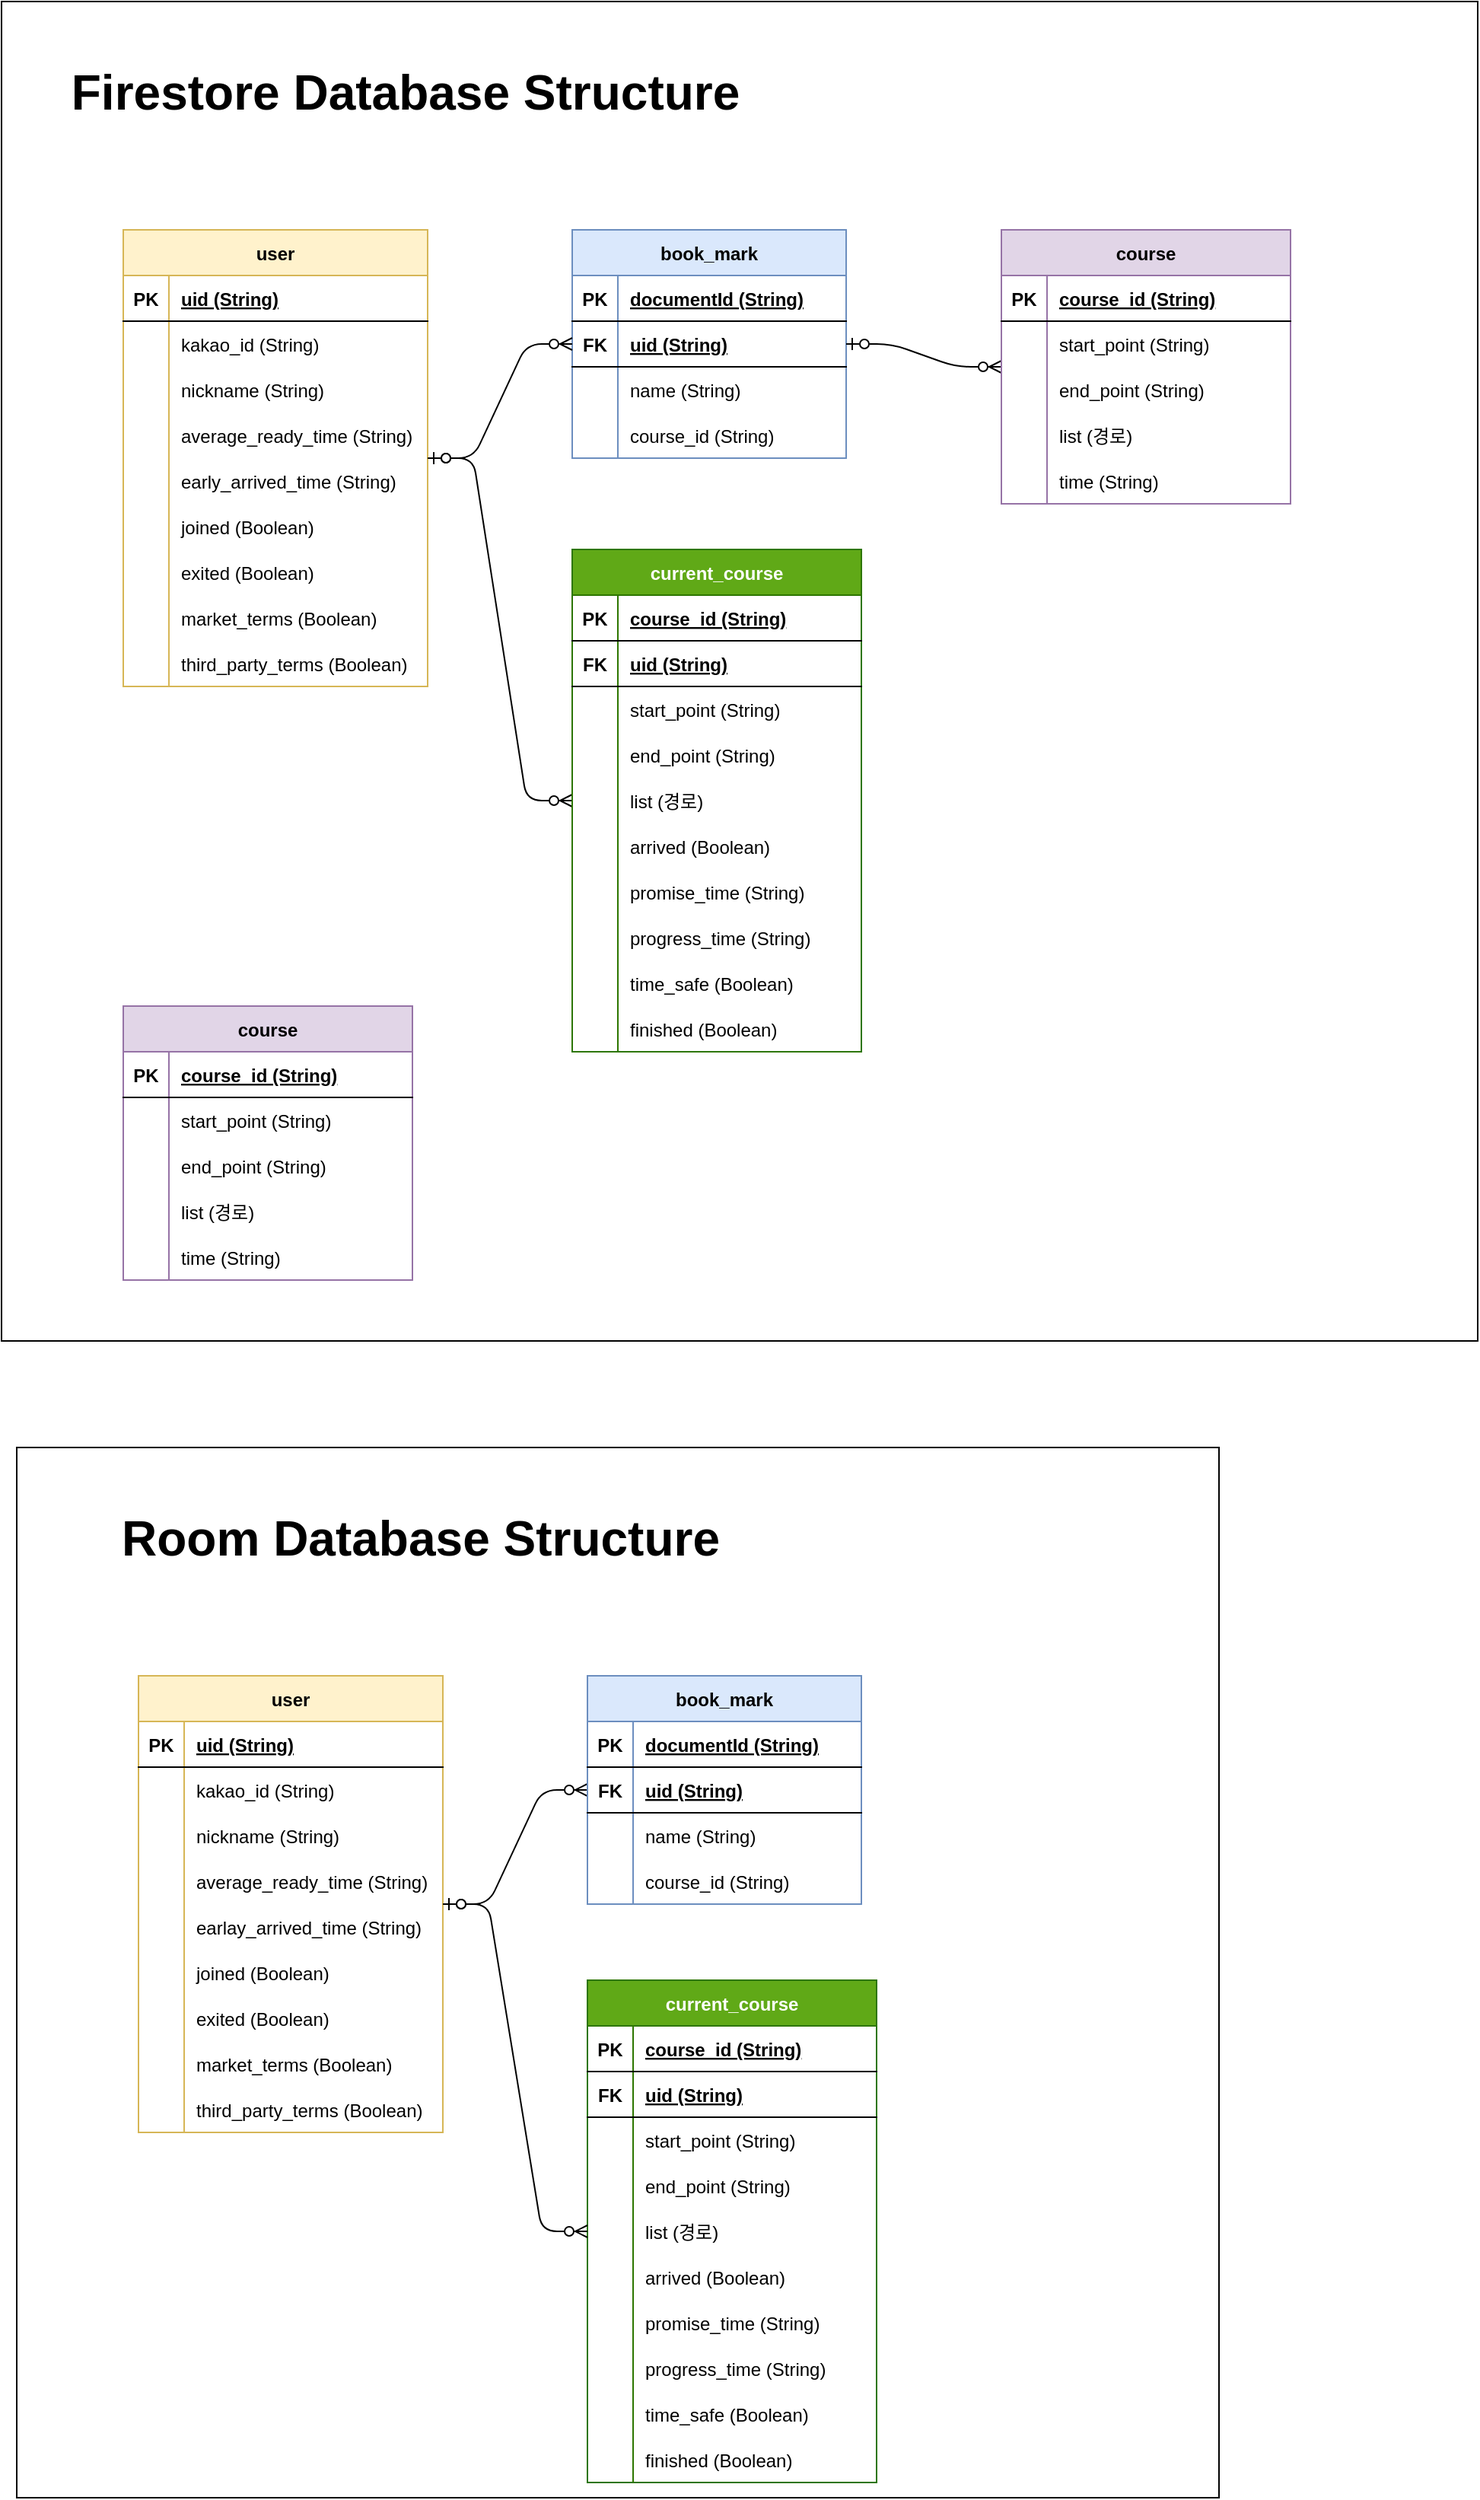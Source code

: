 <mxfile version="13.5.7" type="device"><diagram id="EhfrLI8MhptP_H80oGvg" name="version1"><mxGraphModel dx="2521" dy="1106" grid="1" gridSize="10" guides="1" tooltips="1" connect="1" arrows="1" fold="1" page="1" pageScale="1" pageWidth="827" pageHeight="1169" math="0" shadow="0"><root><mxCell id="0"/><mxCell id="1" parent="0"/><mxCell id="whVkYeaxbs41xS5vhM7T-132" value="" style="whiteSpace=wrap;html=1;fontSize=32;" parent="1" vertex="1"><mxGeometry x="-20" y="50" width="970" height="880" as="geometry"/></mxCell><mxCell id="whVkYeaxbs41xS5vhM7T-39" value="book_mark" style="shape=table;startSize=30;container=1;collapsible=1;childLayout=tableLayout;fixedRows=1;rowLines=0;fontStyle=1;align=center;resizeLast=1;fillColor=#dae8fc;strokeColor=#6c8ebf;" parent="1" vertex="1"><mxGeometry x="355" y="200" width="180" height="150" as="geometry"/></mxCell><mxCell id="whVkYeaxbs41xS5vhM7T-40" value="" style="shape=partialRectangle;collapsible=0;dropTarget=0;pointerEvents=0;fillColor=none;top=0;left=0;bottom=1;right=0;points=[[0,0.5],[1,0.5]];portConstraint=eastwest;" parent="whVkYeaxbs41xS5vhM7T-39" vertex="1"><mxGeometry y="30" width="180" height="30" as="geometry"/></mxCell><mxCell id="whVkYeaxbs41xS5vhM7T-41" value="PK" style="shape=partialRectangle;connectable=0;fillColor=none;top=0;left=0;bottom=0;right=0;fontStyle=1;overflow=hidden;" parent="whVkYeaxbs41xS5vhM7T-40" vertex="1"><mxGeometry width="30" height="30" as="geometry"/></mxCell><mxCell id="whVkYeaxbs41xS5vhM7T-42" value="documentId (String)" style="shape=partialRectangle;connectable=0;fillColor=none;top=0;left=0;bottom=0;right=0;align=left;spacingLeft=6;fontStyle=5;overflow=hidden;" parent="whVkYeaxbs41xS5vhM7T-40" vertex="1"><mxGeometry x="30" width="150" height="30" as="geometry"/></mxCell><mxCell id="whVkYeaxbs41xS5vhM7T-52" style="shape=partialRectangle;collapsible=0;dropTarget=0;pointerEvents=0;fillColor=none;top=0;left=0;bottom=1;right=0;points=[[0,0.5],[1,0.5]];portConstraint=eastwest;" parent="whVkYeaxbs41xS5vhM7T-39" vertex="1"><mxGeometry y="60" width="180" height="30" as="geometry"/></mxCell><mxCell id="whVkYeaxbs41xS5vhM7T-53" value="FK" style="shape=partialRectangle;connectable=0;fillColor=none;top=0;left=0;bottom=0;right=0;fontStyle=1;overflow=hidden;" parent="whVkYeaxbs41xS5vhM7T-52" vertex="1"><mxGeometry width="30" height="30" as="geometry"/></mxCell><mxCell id="whVkYeaxbs41xS5vhM7T-54" value="uid (String)" style="shape=partialRectangle;connectable=0;fillColor=none;top=0;left=0;bottom=0;right=0;align=left;spacingLeft=6;fontStyle=5;overflow=hidden;" parent="whVkYeaxbs41xS5vhM7T-52" vertex="1"><mxGeometry x="30" width="150" height="30" as="geometry"/></mxCell><mxCell id="whVkYeaxbs41xS5vhM7T-43" value="" style="shape=partialRectangle;collapsible=0;dropTarget=0;pointerEvents=0;fillColor=none;top=0;left=0;bottom=0;right=0;points=[[0,0.5],[1,0.5]];portConstraint=eastwest;" parent="whVkYeaxbs41xS5vhM7T-39" vertex="1"><mxGeometry y="90" width="180" height="30" as="geometry"/></mxCell><mxCell id="whVkYeaxbs41xS5vhM7T-44" value="" style="shape=partialRectangle;connectable=0;fillColor=none;top=0;left=0;bottom=0;right=0;editable=1;overflow=hidden;" parent="whVkYeaxbs41xS5vhM7T-43" vertex="1"><mxGeometry width="30" height="30" as="geometry"/></mxCell><mxCell id="whVkYeaxbs41xS5vhM7T-45" value="name (String)" style="shape=partialRectangle;connectable=0;fillColor=none;top=0;left=0;bottom=0;right=0;align=left;spacingLeft=6;overflow=hidden;" parent="whVkYeaxbs41xS5vhM7T-43" vertex="1"><mxGeometry x="30" width="150" height="30" as="geometry"/></mxCell><mxCell id="whVkYeaxbs41xS5vhM7T-46" value="" style="shape=partialRectangle;collapsible=0;dropTarget=0;pointerEvents=0;fillColor=none;top=0;left=0;bottom=0;right=0;points=[[0,0.5],[1,0.5]];portConstraint=eastwest;" parent="whVkYeaxbs41xS5vhM7T-39" vertex="1"><mxGeometry y="120" width="180" height="30" as="geometry"/></mxCell><mxCell id="whVkYeaxbs41xS5vhM7T-47" value="" style="shape=partialRectangle;connectable=0;fillColor=none;top=0;left=0;bottom=0;right=0;editable=1;overflow=hidden;" parent="whVkYeaxbs41xS5vhM7T-46" vertex="1"><mxGeometry width="30" height="30" as="geometry"/></mxCell><mxCell id="whVkYeaxbs41xS5vhM7T-48" value="course_id (String)" style="shape=partialRectangle;connectable=0;fillColor=none;top=0;left=0;bottom=0;right=0;align=left;spacingLeft=6;overflow=hidden;" parent="whVkYeaxbs41xS5vhM7T-46" vertex="1"><mxGeometry x="30" width="150" height="30" as="geometry"/></mxCell><mxCell id="whVkYeaxbs41xS5vhM7T-5" value="user" style="shape=table;startSize=30;container=1;collapsible=1;childLayout=tableLayout;fixedRows=1;rowLines=0;fontStyle=1;align=center;resizeLast=1;fillColor=#fff2cc;strokeColor=#d6b656;" parent="1" vertex="1"><mxGeometry x="60" y="200" width="200" height="300" as="geometry"/></mxCell><mxCell id="whVkYeaxbs41xS5vhM7T-6" value="" style="shape=partialRectangle;collapsible=0;dropTarget=0;pointerEvents=0;fillColor=none;top=0;left=0;bottom=1;right=0;points=[[0,0.5],[1,0.5]];portConstraint=eastwest;flipV=0;" parent="whVkYeaxbs41xS5vhM7T-5" vertex="1"><mxGeometry y="30" width="200" height="30" as="geometry"/></mxCell><mxCell id="whVkYeaxbs41xS5vhM7T-7" value="PK" style="shape=partialRectangle;connectable=0;fillColor=none;top=0;left=0;bottom=0;right=0;fontStyle=1;overflow=hidden;" parent="whVkYeaxbs41xS5vhM7T-6" vertex="1"><mxGeometry width="30" height="30" as="geometry"/></mxCell><mxCell id="whVkYeaxbs41xS5vhM7T-8" value="uid (String)" style="shape=partialRectangle;connectable=0;fillColor=none;top=0;left=0;bottom=0;right=0;align=left;spacingLeft=6;fontStyle=5;overflow=hidden;" parent="whVkYeaxbs41xS5vhM7T-6" vertex="1"><mxGeometry x="30" width="170" height="30" as="geometry"/></mxCell><mxCell id="whVkYeaxbs41xS5vhM7T-9" value="" style="shape=partialRectangle;collapsible=0;dropTarget=0;pointerEvents=0;fillColor=none;top=0;left=0;bottom=0;right=0;points=[[0,0.5],[1,0.5]];portConstraint=eastwest;" parent="whVkYeaxbs41xS5vhM7T-5" vertex="1"><mxGeometry y="60" width="200" height="30" as="geometry"/></mxCell><mxCell id="whVkYeaxbs41xS5vhM7T-10" value="" style="shape=partialRectangle;connectable=0;fillColor=none;top=0;left=0;bottom=0;right=0;editable=1;overflow=hidden;" parent="whVkYeaxbs41xS5vhM7T-9" vertex="1"><mxGeometry width="30" height="30" as="geometry"/></mxCell><mxCell id="whVkYeaxbs41xS5vhM7T-11" value="kakao_id (String)" style="shape=partialRectangle;connectable=0;fillColor=none;top=0;left=0;bottom=0;right=0;align=left;spacingLeft=6;overflow=hidden;" parent="whVkYeaxbs41xS5vhM7T-9" vertex="1"><mxGeometry x="30" width="170" height="30" as="geometry"/></mxCell><mxCell id="whVkYeaxbs41xS5vhM7T-12" value="" style="shape=partialRectangle;collapsible=0;dropTarget=0;pointerEvents=0;fillColor=none;top=0;left=0;bottom=0;right=0;points=[[0,0.5],[1,0.5]];portConstraint=eastwest;" parent="whVkYeaxbs41xS5vhM7T-5" vertex="1"><mxGeometry y="90" width="200" height="30" as="geometry"/></mxCell><mxCell id="whVkYeaxbs41xS5vhM7T-13" value="" style="shape=partialRectangle;connectable=0;fillColor=none;top=0;left=0;bottom=0;right=0;editable=1;overflow=hidden;" parent="whVkYeaxbs41xS5vhM7T-12" vertex="1"><mxGeometry width="30" height="30" as="geometry"/></mxCell><mxCell id="whVkYeaxbs41xS5vhM7T-14" value="nickname (String)" style="shape=partialRectangle;connectable=0;fillColor=none;top=0;left=0;bottom=0;right=0;align=left;spacingLeft=6;overflow=hidden;" parent="whVkYeaxbs41xS5vhM7T-12" vertex="1"><mxGeometry x="30" width="170" height="30" as="geometry"/></mxCell><mxCell id="whVkYeaxbs41xS5vhM7T-15" value="" style="shape=partialRectangle;collapsible=0;dropTarget=0;pointerEvents=0;fillColor=none;top=0;left=0;bottom=0;right=0;points=[[0,0.5],[1,0.5]];portConstraint=eastwest;" parent="whVkYeaxbs41xS5vhM7T-5" vertex="1"><mxGeometry y="120" width="200" height="30" as="geometry"/></mxCell><mxCell id="whVkYeaxbs41xS5vhM7T-16" value="" style="shape=partialRectangle;connectable=0;fillColor=none;top=0;left=0;bottom=0;right=0;editable=1;overflow=hidden;" parent="whVkYeaxbs41xS5vhM7T-15" vertex="1"><mxGeometry width="30" height="30" as="geometry"/></mxCell><mxCell id="whVkYeaxbs41xS5vhM7T-17" value="average_ready_time (String)" style="shape=partialRectangle;connectable=0;fillColor=none;top=0;left=0;bottom=0;right=0;align=left;spacingLeft=6;overflow=hidden;" parent="whVkYeaxbs41xS5vhM7T-15" vertex="1"><mxGeometry x="30" width="170" height="30" as="geometry"/></mxCell><mxCell id="whVkYeaxbs41xS5vhM7T-24" style="shape=partialRectangle;collapsible=0;dropTarget=0;pointerEvents=0;fillColor=none;top=0;left=0;bottom=0;right=0;points=[[0,0.5],[1,0.5]];portConstraint=eastwest;" parent="whVkYeaxbs41xS5vhM7T-5" vertex="1"><mxGeometry y="150" width="200" height="30" as="geometry"/></mxCell><mxCell id="whVkYeaxbs41xS5vhM7T-25" style="shape=partialRectangle;connectable=0;fillColor=none;top=0;left=0;bottom=0;right=0;editable=1;overflow=hidden;" parent="whVkYeaxbs41xS5vhM7T-24" vertex="1"><mxGeometry width="30" height="30" as="geometry"/></mxCell><mxCell id="whVkYeaxbs41xS5vhM7T-26" value="early_arrived_time (String)" style="shape=partialRectangle;connectable=0;fillColor=none;top=0;left=0;bottom=0;right=0;align=left;spacingLeft=6;overflow=hidden;" parent="whVkYeaxbs41xS5vhM7T-24" vertex="1"><mxGeometry x="30" width="170" height="30" as="geometry"/></mxCell><mxCell id="whVkYeaxbs41xS5vhM7T-36" style="shape=partialRectangle;collapsible=0;dropTarget=0;pointerEvents=0;fillColor=none;top=0;left=0;bottom=0;right=0;points=[[0,0.5],[1,0.5]];portConstraint=eastwest;" parent="whVkYeaxbs41xS5vhM7T-5" vertex="1"><mxGeometry y="180" width="200" height="30" as="geometry"/></mxCell><mxCell id="whVkYeaxbs41xS5vhM7T-37" style="shape=partialRectangle;connectable=0;fillColor=none;top=0;left=0;bottom=0;right=0;editable=1;overflow=hidden;" parent="whVkYeaxbs41xS5vhM7T-36" vertex="1"><mxGeometry width="30" height="30" as="geometry"/></mxCell><mxCell id="whVkYeaxbs41xS5vhM7T-38" value="joined (Boolean)" style="shape=partialRectangle;connectable=0;fillColor=none;top=0;left=0;bottom=0;right=0;align=left;spacingLeft=6;overflow=hidden;" parent="whVkYeaxbs41xS5vhM7T-36" vertex="1"><mxGeometry x="30" width="170" height="30" as="geometry"/></mxCell><mxCell id="whVkYeaxbs41xS5vhM7T-33" style="shape=partialRectangle;collapsible=0;dropTarget=0;pointerEvents=0;fillColor=none;top=0;left=0;bottom=0;right=0;points=[[0,0.5],[1,0.5]];portConstraint=eastwest;" parent="whVkYeaxbs41xS5vhM7T-5" vertex="1"><mxGeometry y="210" width="200" height="30" as="geometry"/></mxCell><mxCell id="whVkYeaxbs41xS5vhM7T-34" style="shape=partialRectangle;connectable=0;fillColor=none;top=0;left=0;bottom=0;right=0;editable=1;overflow=hidden;" parent="whVkYeaxbs41xS5vhM7T-33" vertex="1"><mxGeometry width="30" height="30" as="geometry"/></mxCell><mxCell id="whVkYeaxbs41xS5vhM7T-35" value="exited (Boolean)" style="shape=partialRectangle;connectable=0;fillColor=none;top=0;left=0;bottom=0;right=0;align=left;spacingLeft=6;overflow=hidden;" parent="whVkYeaxbs41xS5vhM7T-33" vertex="1"><mxGeometry x="30" width="170" height="30" as="geometry"/></mxCell><mxCell id="whVkYeaxbs41xS5vhM7T-30" style="shape=partialRectangle;collapsible=0;dropTarget=0;pointerEvents=0;fillColor=none;top=0;left=0;bottom=0;right=0;points=[[0,0.5],[1,0.5]];portConstraint=eastwest;" parent="whVkYeaxbs41xS5vhM7T-5" vertex="1"><mxGeometry y="240" width="200" height="30" as="geometry"/></mxCell><mxCell id="whVkYeaxbs41xS5vhM7T-31" style="shape=partialRectangle;connectable=0;fillColor=none;top=0;left=0;bottom=0;right=0;editable=1;overflow=hidden;" parent="whVkYeaxbs41xS5vhM7T-30" vertex="1"><mxGeometry width="30" height="30" as="geometry"/></mxCell><mxCell id="whVkYeaxbs41xS5vhM7T-32" value="market_terms (Boolean)" style="shape=partialRectangle;connectable=0;fillColor=none;top=0;left=0;bottom=0;right=0;align=left;spacingLeft=6;overflow=hidden;" parent="whVkYeaxbs41xS5vhM7T-30" vertex="1"><mxGeometry x="30" width="170" height="30" as="geometry"/></mxCell><mxCell id="whVkYeaxbs41xS5vhM7T-27" style="shape=partialRectangle;collapsible=0;dropTarget=0;pointerEvents=0;fillColor=none;top=0;left=0;bottom=0;right=0;points=[[0,0.5],[1,0.5]];portConstraint=eastwest;" parent="whVkYeaxbs41xS5vhM7T-5" vertex="1"><mxGeometry y="270" width="200" height="30" as="geometry"/></mxCell><mxCell id="whVkYeaxbs41xS5vhM7T-28" style="shape=partialRectangle;connectable=0;fillColor=none;top=0;left=0;bottom=0;right=0;editable=1;overflow=hidden;" parent="whVkYeaxbs41xS5vhM7T-27" vertex="1"><mxGeometry width="30" height="30" as="geometry"/></mxCell><mxCell id="whVkYeaxbs41xS5vhM7T-29" value="third_party_terms (Boolean)" style="shape=partialRectangle;connectable=0;fillColor=none;top=0;left=0;bottom=0;right=0;align=left;spacingLeft=6;overflow=hidden;" parent="whVkYeaxbs41xS5vhM7T-27" vertex="1"><mxGeometry x="30" width="170" height="30" as="geometry"/></mxCell><mxCell id="whVkYeaxbs41xS5vhM7T-112" value="" style="edgeStyle=entityRelationEdgeStyle;fontSize=12;html=1;endArrow=ERzeroToMany;startArrow=ERzeroToOne;" parent="1" source="whVkYeaxbs41xS5vhM7T-5" target="whVkYeaxbs41xS5vhM7T-39" edge="1"><mxGeometry width="100" height="100" relative="1" as="geometry"><mxPoint x="290" y="400" as="sourcePoint"/><mxPoint x="300" y="330" as="targetPoint"/></mxGeometry></mxCell><mxCell id="whVkYeaxbs41xS5vhM7T-113" value="" style="edgeStyle=entityRelationEdgeStyle;fontSize=12;html=1;endArrow=ERzeroToMany;startArrow=ERzeroToOne;" parent="1" source="whVkYeaxbs41xS5vhM7T-5" target="whVkYeaxbs41xS5vhM7T-74" edge="1"><mxGeometry width="100" height="100" relative="1" as="geometry"><mxPoint x="270" y="360" as="sourcePoint"/><mxPoint x="365" y="285" as="targetPoint"/></mxGeometry></mxCell><mxCell id="whVkYeaxbs41xS5vhM7T-114" value="" style="edgeStyle=entityRelationEdgeStyle;fontSize=12;html=1;endArrow=ERzeroToMany;startArrow=ERzeroToOne;" parent="1" source="whVkYeaxbs41xS5vhM7T-39" target="whVkYeaxbs41xS5vhM7T-115" edge="1"><mxGeometry width="100" height="100" relative="1" as="geometry"><mxPoint x="590" y="525" as="sourcePoint"/><mxPoint x="620" y="260" as="targetPoint"/></mxGeometry></mxCell><mxCell id="whVkYeaxbs41xS5vhM7T-74" value="current_course" style="shape=table;startSize=30;container=1;collapsible=1;childLayout=tableLayout;fixedRows=1;rowLines=0;fontStyle=1;align=center;resizeLast=1;fillColor=#60a917;strokeColor=#2D7600;fontColor=#ffffff;" parent="1" vertex="1"><mxGeometry x="355" y="410" width="190" height="330" as="geometry"/></mxCell><mxCell id="whVkYeaxbs41xS5vhM7T-75" value="" style="shape=partialRectangle;collapsible=0;dropTarget=0;pointerEvents=0;fillColor=none;top=0;left=0;bottom=1;right=0;points=[[0,0.5],[1,0.5]];portConstraint=eastwest;" parent="whVkYeaxbs41xS5vhM7T-74" vertex="1"><mxGeometry y="30" width="190" height="30" as="geometry"/></mxCell><mxCell id="whVkYeaxbs41xS5vhM7T-76" value="PK" style="shape=partialRectangle;connectable=0;fillColor=none;top=0;left=0;bottom=0;right=0;fontStyle=1;overflow=hidden;" parent="whVkYeaxbs41xS5vhM7T-75" vertex="1"><mxGeometry width="30" height="30" as="geometry"/></mxCell><mxCell id="whVkYeaxbs41xS5vhM7T-77" value="course_id (String)" style="shape=partialRectangle;connectable=0;fillColor=none;top=0;left=0;bottom=0;right=0;align=left;spacingLeft=6;fontStyle=5;overflow=hidden;" parent="whVkYeaxbs41xS5vhM7T-75" vertex="1"><mxGeometry x="30" width="160" height="30" as="geometry"/></mxCell><mxCell id="whVkYeaxbs41xS5vhM7T-90" style="shape=partialRectangle;collapsible=0;dropTarget=0;pointerEvents=0;fillColor=none;top=0;left=0;bottom=1;right=0;points=[[0,0.5],[1,0.5]];portConstraint=eastwest;" parent="whVkYeaxbs41xS5vhM7T-74" vertex="1"><mxGeometry y="60" width="190" height="30" as="geometry"/></mxCell><mxCell id="whVkYeaxbs41xS5vhM7T-91" value="FK" style="shape=partialRectangle;connectable=0;fillColor=none;top=0;left=0;bottom=0;right=0;fontStyle=1;overflow=hidden;" parent="whVkYeaxbs41xS5vhM7T-90" vertex="1"><mxGeometry width="30" height="30" as="geometry"/></mxCell><mxCell id="whVkYeaxbs41xS5vhM7T-92" value="uid (String)" style="shape=partialRectangle;connectable=0;fillColor=none;top=0;left=0;bottom=0;right=0;align=left;spacingLeft=6;fontStyle=5;overflow=hidden;" parent="whVkYeaxbs41xS5vhM7T-90" vertex="1"><mxGeometry x="30" width="160" height="30" as="geometry"/></mxCell><mxCell id="whVkYeaxbs41xS5vhM7T-78" value="" style="shape=partialRectangle;collapsible=0;dropTarget=0;pointerEvents=0;fillColor=none;top=0;left=0;bottom=0;right=0;points=[[0,0.5],[1,0.5]];portConstraint=eastwest;" parent="whVkYeaxbs41xS5vhM7T-74" vertex="1"><mxGeometry y="90" width="190" height="30" as="geometry"/></mxCell><mxCell id="whVkYeaxbs41xS5vhM7T-79" value="" style="shape=partialRectangle;connectable=0;fillColor=none;top=0;left=0;bottom=0;right=0;editable=1;overflow=hidden;" parent="whVkYeaxbs41xS5vhM7T-78" vertex="1"><mxGeometry width="30" height="30" as="geometry"/></mxCell><mxCell id="whVkYeaxbs41xS5vhM7T-80" value="start_point (String)" style="shape=partialRectangle;connectable=0;fillColor=none;top=0;left=0;bottom=0;right=0;align=left;spacingLeft=6;overflow=hidden;" parent="whVkYeaxbs41xS5vhM7T-78" vertex="1"><mxGeometry x="30" width="160" height="30" as="geometry"/></mxCell><mxCell id="whVkYeaxbs41xS5vhM7T-81" value="" style="shape=partialRectangle;collapsible=0;dropTarget=0;pointerEvents=0;fillColor=none;top=0;left=0;bottom=0;right=0;points=[[0,0.5],[1,0.5]];portConstraint=eastwest;" parent="whVkYeaxbs41xS5vhM7T-74" vertex="1"><mxGeometry y="120" width="190" height="30" as="geometry"/></mxCell><mxCell id="whVkYeaxbs41xS5vhM7T-82" value="" style="shape=partialRectangle;connectable=0;fillColor=none;top=0;left=0;bottom=0;right=0;editable=1;overflow=hidden;" parent="whVkYeaxbs41xS5vhM7T-81" vertex="1"><mxGeometry width="30" height="30" as="geometry"/></mxCell><mxCell id="whVkYeaxbs41xS5vhM7T-83" value="end_point (String)" style="shape=partialRectangle;connectable=0;fillColor=none;top=0;left=0;bottom=0;right=0;align=left;spacingLeft=6;overflow=hidden;" parent="whVkYeaxbs41xS5vhM7T-81" vertex="1"><mxGeometry x="30" width="160" height="30" as="geometry"/></mxCell><mxCell id="whVkYeaxbs41xS5vhM7T-84" value="" style="shape=partialRectangle;collapsible=0;dropTarget=0;pointerEvents=0;fillColor=none;top=0;left=0;bottom=0;right=0;points=[[0,0.5],[1,0.5]];portConstraint=eastwest;" parent="whVkYeaxbs41xS5vhM7T-74" vertex="1"><mxGeometry y="150" width="190" height="30" as="geometry"/></mxCell><mxCell id="whVkYeaxbs41xS5vhM7T-85" value="" style="shape=partialRectangle;connectable=0;fillColor=none;top=0;left=0;bottom=0;right=0;editable=1;overflow=hidden;" parent="whVkYeaxbs41xS5vhM7T-84" vertex="1"><mxGeometry width="30" height="30" as="geometry"/></mxCell><mxCell id="whVkYeaxbs41xS5vhM7T-86" value="list (경로)" style="shape=partialRectangle;connectable=0;fillColor=none;top=0;left=0;bottom=0;right=0;align=left;spacingLeft=6;overflow=hidden;" parent="whVkYeaxbs41xS5vhM7T-84" vertex="1"><mxGeometry x="30" width="160" height="30" as="geometry"/></mxCell><mxCell id="whVkYeaxbs41xS5vhM7T-93" style="shape=partialRectangle;collapsible=0;dropTarget=0;pointerEvents=0;fillColor=none;top=0;left=0;bottom=0;right=0;points=[[0,0.5],[1,0.5]];portConstraint=eastwest;" parent="whVkYeaxbs41xS5vhM7T-74" vertex="1"><mxGeometry y="180" width="190" height="30" as="geometry"/></mxCell><mxCell id="whVkYeaxbs41xS5vhM7T-94" style="shape=partialRectangle;connectable=0;fillColor=none;top=0;left=0;bottom=0;right=0;editable=1;overflow=hidden;" parent="whVkYeaxbs41xS5vhM7T-93" vertex="1"><mxGeometry width="30" height="30" as="geometry"/></mxCell><mxCell id="whVkYeaxbs41xS5vhM7T-95" value="arrived (Boolean)" style="shape=partialRectangle;connectable=0;fillColor=none;top=0;left=0;bottom=0;right=0;align=left;spacingLeft=6;overflow=hidden;" parent="whVkYeaxbs41xS5vhM7T-93" vertex="1"><mxGeometry x="30" width="160" height="30" as="geometry"/></mxCell><mxCell id="jSo_Ix_Olh4ATx3YcWg0-1" style="shape=partialRectangle;collapsible=0;dropTarget=0;pointerEvents=0;fillColor=none;top=0;left=0;bottom=0;right=0;points=[[0,0.5],[1,0.5]];portConstraint=eastwest;" vertex="1" parent="whVkYeaxbs41xS5vhM7T-74"><mxGeometry y="210" width="190" height="30" as="geometry"/></mxCell><mxCell id="jSo_Ix_Olh4ATx3YcWg0-2" style="shape=partialRectangle;connectable=0;fillColor=none;top=0;left=0;bottom=0;right=0;editable=1;overflow=hidden;" vertex="1" parent="jSo_Ix_Olh4ATx3YcWg0-1"><mxGeometry width="30" height="30" as="geometry"/></mxCell><mxCell id="jSo_Ix_Olh4ATx3YcWg0-3" value="promise_time (String)" style="shape=partialRectangle;connectable=0;fillColor=none;top=0;left=0;bottom=0;right=0;align=left;spacingLeft=6;overflow=hidden;" vertex="1" parent="jSo_Ix_Olh4ATx3YcWg0-1"><mxGeometry x="30" width="160" height="30" as="geometry"/></mxCell><mxCell id="jSo_Ix_Olh4ATx3YcWg0-4" style="shape=partialRectangle;collapsible=0;dropTarget=0;pointerEvents=0;fillColor=none;top=0;left=0;bottom=0;right=0;points=[[0,0.5],[1,0.5]];portConstraint=eastwest;" vertex="1" parent="whVkYeaxbs41xS5vhM7T-74"><mxGeometry y="240" width="190" height="30" as="geometry"/></mxCell><mxCell id="jSo_Ix_Olh4ATx3YcWg0-5" style="shape=partialRectangle;connectable=0;fillColor=none;top=0;left=0;bottom=0;right=0;editable=1;overflow=hidden;" vertex="1" parent="jSo_Ix_Olh4ATx3YcWg0-4"><mxGeometry width="30" height="30" as="geometry"/></mxCell><mxCell id="jSo_Ix_Olh4ATx3YcWg0-6" value="progress_time (String)" style="shape=partialRectangle;connectable=0;fillColor=none;top=0;left=0;bottom=0;right=0;align=left;spacingLeft=6;overflow=hidden;" vertex="1" parent="jSo_Ix_Olh4ATx3YcWg0-4"><mxGeometry x="30" width="160" height="30" as="geometry"/></mxCell><mxCell id="jSo_Ix_Olh4ATx3YcWg0-7" style="shape=partialRectangle;collapsible=0;dropTarget=0;pointerEvents=0;fillColor=none;top=0;left=0;bottom=0;right=0;points=[[0,0.5],[1,0.5]];portConstraint=eastwest;" vertex="1" parent="whVkYeaxbs41xS5vhM7T-74"><mxGeometry y="270" width="190" height="30" as="geometry"/></mxCell><mxCell id="jSo_Ix_Olh4ATx3YcWg0-8" style="shape=partialRectangle;connectable=0;fillColor=none;top=0;left=0;bottom=0;right=0;editable=1;overflow=hidden;" vertex="1" parent="jSo_Ix_Olh4ATx3YcWg0-7"><mxGeometry width="30" height="30" as="geometry"/></mxCell><mxCell id="jSo_Ix_Olh4ATx3YcWg0-9" value="time_safe (Boolean)" style="shape=partialRectangle;connectable=0;fillColor=none;top=0;left=0;bottom=0;right=0;align=left;spacingLeft=6;overflow=hidden;" vertex="1" parent="jSo_Ix_Olh4ATx3YcWg0-7"><mxGeometry x="30" width="160" height="30" as="geometry"/></mxCell><mxCell id="jSo_Ix_Olh4ATx3YcWg0-10" style="shape=partialRectangle;collapsible=0;dropTarget=0;pointerEvents=0;fillColor=none;top=0;left=0;bottom=0;right=0;points=[[0,0.5],[1,0.5]];portConstraint=eastwest;" vertex="1" parent="whVkYeaxbs41xS5vhM7T-74"><mxGeometry y="300" width="190" height="30" as="geometry"/></mxCell><mxCell id="jSo_Ix_Olh4ATx3YcWg0-11" style="shape=partialRectangle;connectable=0;fillColor=none;top=0;left=0;bottom=0;right=0;editable=1;overflow=hidden;" vertex="1" parent="jSo_Ix_Olh4ATx3YcWg0-10"><mxGeometry width="30" height="30" as="geometry"/></mxCell><mxCell id="jSo_Ix_Olh4ATx3YcWg0-12" value="finished (Boolean)" style="shape=partialRectangle;connectable=0;fillColor=none;top=0;left=0;bottom=0;right=0;align=left;spacingLeft=6;overflow=hidden;" vertex="1" parent="jSo_Ix_Olh4ATx3YcWg0-10"><mxGeometry x="30" width="160" height="30" as="geometry"/></mxCell><mxCell id="whVkYeaxbs41xS5vhM7T-58" value="course" style="shape=table;startSize=30;container=1;collapsible=1;childLayout=tableLayout;fixedRows=1;rowLines=0;fontStyle=1;align=center;resizeLast=1;fillColor=#e1d5e7;strokeColor=#9673a6;" parent="1" vertex="1"><mxGeometry x="60" y="710" width="190" height="180" as="geometry"/></mxCell><mxCell id="whVkYeaxbs41xS5vhM7T-59" value="" style="shape=partialRectangle;collapsible=0;dropTarget=0;pointerEvents=0;fillColor=none;top=0;left=0;bottom=1;right=0;points=[[0,0.5],[1,0.5]];portConstraint=eastwest;" parent="whVkYeaxbs41xS5vhM7T-58" vertex="1"><mxGeometry y="30" width="190" height="30" as="geometry"/></mxCell><mxCell id="whVkYeaxbs41xS5vhM7T-60" value="PK" style="shape=partialRectangle;connectable=0;fillColor=none;top=0;left=0;bottom=0;right=0;fontStyle=1;overflow=hidden;" parent="whVkYeaxbs41xS5vhM7T-59" vertex="1"><mxGeometry width="30" height="30" as="geometry"/></mxCell><mxCell id="whVkYeaxbs41xS5vhM7T-61" value="course_id (String)" style="shape=partialRectangle;connectable=0;fillColor=none;top=0;left=0;bottom=0;right=0;align=left;spacingLeft=6;fontStyle=5;overflow=hidden;" parent="whVkYeaxbs41xS5vhM7T-59" vertex="1"><mxGeometry x="30" width="160" height="30" as="geometry"/></mxCell><mxCell id="whVkYeaxbs41xS5vhM7T-62" value="" style="shape=partialRectangle;collapsible=0;dropTarget=0;pointerEvents=0;fillColor=none;top=0;left=0;bottom=0;right=0;points=[[0,0.5],[1,0.5]];portConstraint=eastwest;" parent="whVkYeaxbs41xS5vhM7T-58" vertex="1"><mxGeometry y="60" width="190" height="30" as="geometry"/></mxCell><mxCell id="whVkYeaxbs41xS5vhM7T-63" value="" style="shape=partialRectangle;connectable=0;fillColor=none;top=0;left=0;bottom=0;right=0;editable=1;overflow=hidden;" parent="whVkYeaxbs41xS5vhM7T-62" vertex="1"><mxGeometry width="30" height="30" as="geometry"/></mxCell><mxCell id="whVkYeaxbs41xS5vhM7T-64" value="start_point (String)" style="shape=partialRectangle;connectable=0;fillColor=none;top=0;left=0;bottom=0;right=0;align=left;spacingLeft=6;overflow=hidden;" parent="whVkYeaxbs41xS5vhM7T-62" vertex="1"><mxGeometry x="30" width="160" height="30" as="geometry"/></mxCell><mxCell id="whVkYeaxbs41xS5vhM7T-65" value="" style="shape=partialRectangle;collapsible=0;dropTarget=0;pointerEvents=0;fillColor=none;top=0;left=0;bottom=0;right=0;points=[[0,0.5],[1,0.5]];portConstraint=eastwest;" parent="whVkYeaxbs41xS5vhM7T-58" vertex="1"><mxGeometry y="90" width="190" height="30" as="geometry"/></mxCell><mxCell id="whVkYeaxbs41xS5vhM7T-66" value="" style="shape=partialRectangle;connectable=0;fillColor=none;top=0;left=0;bottom=0;right=0;editable=1;overflow=hidden;" parent="whVkYeaxbs41xS5vhM7T-65" vertex="1"><mxGeometry width="30" height="30" as="geometry"/></mxCell><mxCell id="whVkYeaxbs41xS5vhM7T-67" value="end_point (String)" style="shape=partialRectangle;connectable=0;fillColor=none;top=0;left=0;bottom=0;right=0;align=left;spacingLeft=6;overflow=hidden;" parent="whVkYeaxbs41xS5vhM7T-65" vertex="1"><mxGeometry x="30" width="160" height="30" as="geometry"/></mxCell><mxCell id="whVkYeaxbs41xS5vhM7T-68" value="" style="shape=partialRectangle;collapsible=0;dropTarget=0;pointerEvents=0;fillColor=none;top=0;left=0;bottom=0;right=0;points=[[0,0.5],[1,0.5]];portConstraint=eastwest;" parent="whVkYeaxbs41xS5vhM7T-58" vertex="1"><mxGeometry y="120" width="190" height="30" as="geometry"/></mxCell><mxCell id="whVkYeaxbs41xS5vhM7T-69" value="" style="shape=partialRectangle;connectable=0;fillColor=none;top=0;left=0;bottom=0;right=0;editable=1;overflow=hidden;" parent="whVkYeaxbs41xS5vhM7T-68" vertex="1"><mxGeometry width="30" height="30" as="geometry"/></mxCell><mxCell id="whVkYeaxbs41xS5vhM7T-70" value="list (경로)" style="shape=partialRectangle;connectable=0;fillColor=none;top=0;left=0;bottom=0;right=0;align=left;spacingLeft=6;overflow=hidden;" parent="whVkYeaxbs41xS5vhM7T-68" vertex="1"><mxGeometry x="30" width="160" height="30" as="geometry"/></mxCell><mxCell id="whVkYeaxbs41xS5vhM7T-71" style="shape=partialRectangle;collapsible=0;dropTarget=0;pointerEvents=0;fillColor=none;top=0;left=0;bottom=0;right=0;points=[[0,0.5],[1,0.5]];portConstraint=eastwest;" parent="whVkYeaxbs41xS5vhM7T-58" vertex="1"><mxGeometry y="150" width="190" height="30" as="geometry"/></mxCell><mxCell id="whVkYeaxbs41xS5vhM7T-72" style="shape=partialRectangle;connectable=0;fillColor=none;top=0;left=0;bottom=0;right=0;editable=1;overflow=hidden;" parent="whVkYeaxbs41xS5vhM7T-71" vertex="1"><mxGeometry width="30" height="30" as="geometry"/></mxCell><mxCell id="whVkYeaxbs41xS5vhM7T-73" value="time (String)" style="shape=partialRectangle;connectable=0;fillColor=none;top=0;left=0;bottom=0;right=0;align=left;spacingLeft=6;overflow=hidden;" parent="whVkYeaxbs41xS5vhM7T-71" vertex="1"><mxGeometry x="30" width="160" height="30" as="geometry"/></mxCell><mxCell id="whVkYeaxbs41xS5vhM7T-115" value="course" style="shape=table;startSize=30;container=1;collapsible=1;childLayout=tableLayout;fixedRows=1;rowLines=0;fontStyle=1;align=center;resizeLast=1;fillColor=#e1d5e7;strokeColor=#9673a6;" parent="1" vertex="1"><mxGeometry x="637" y="200" width="190" height="180" as="geometry"/></mxCell><mxCell id="whVkYeaxbs41xS5vhM7T-116" value="" style="shape=partialRectangle;collapsible=0;dropTarget=0;pointerEvents=0;fillColor=none;top=0;left=0;bottom=1;right=0;points=[[0,0.5],[1,0.5]];portConstraint=eastwest;" parent="whVkYeaxbs41xS5vhM7T-115" vertex="1"><mxGeometry y="30" width="190" height="30" as="geometry"/></mxCell><mxCell id="whVkYeaxbs41xS5vhM7T-117" value="PK" style="shape=partialRectangle;connectable=0;fillColor=none;top=0;left=0;bottom=0;right=0;fontStyle=1;overflow=hidden;" parent="whVkYeaxbs41xS5vhM7T-116" vertex="1"><mxGeometry width="30" height="30" as="geometry"/></mxCell><mxCell id="whVkYeaxbs41xS5vhM7T-118" value="course_id (String)" style="shape=partialRectangle;connectable=0;fillColor=none;top=0;left=0;bottom=0;right=0;align=left;spacingLeft=6;fontStyle=5;overflow=hidden;" parent="whVkYeaxbs41xS5vhM7T-116" vertex="1"><mxGeometry x="30" width="160" height="30" as="geometry"/></mxCell><mxCell id="whVkYeaxbs41xS5vhM7T-119" value="" style="shape=partialRectangle;collapsible=0;dropTarget=0;pointerEvents=0;fillColor=none;top=0;left=0;bottom=0;right=0;points=[[0,0.5],[1,0.5]];portConstraint=eastwest;" parent="whVkYeaxbs41xS5vhM7T-115" vertex="1"><mxGeometry y="60" width="190" height="30" as="geometry"/></mxCell><mxCell id="whVkYeaxbs41xS5vhM7T-120" value="" style="shape=partialRectangle;connectable=0;fillColor=none;top=0;left=0;bottom=0;right=0;editable=1;overflow=hidden;" parent="whVkYeaxbs41xS5vhM7T-119" vertex="1"><mxGeometry width="30" height="30" as="geometry"/></mxCell><mxCell id="whVkYeaxbs41xS5vhM7T-121" value="start_point (String)" style="shape=partialRectangle;connectable=0;fillColor=none;top=0;left=0;bottom=0;right=0;align=left;spacingLeft=6;overflow=hidden;" parent="whVkYeaxbs41xS5vhM7T-119" vertex="1"><mxGeometry x="30" width="160" height="30" as="geometry"/></mxCell><mxCell id="whVkYeaxbs41xS5vhM7T-122" value="" style="shape=partialRectangle;collapsible=0;dropTarget=0;pointerEvents=0;fillColor=none;top=0;left=0;bottom=0;right=0;points=[[0,0.5],[1,0.5]];portConstraint=eastwest;" parent="whVkYeaxbs41xS5vhM7T-115" vertex="1"><mxGeometry y="90" width="190" height="30" as="geometry"/></mxCell><mxCell id="whVkYeaxbs41xS5vhM7T-123" value="" style="shape=partialRectangle;connectable=0;fillColor=none;top=0;left=0;bottom=0;right=0;editable=1;overflow=hidden;" parent="whVkYeaxbs41xS5vhM7T-122" vertex="1"><mxGeometry width="30" height="30" as="geometry"/></mxCell><mxCell id="whVkYeaxbs41xS5vhM7T-124" value="end_point (String)" style="shape=partialRectangle;connectable=0;fillColor=none;top=0;left=0;bottom=0;right=0;align=left;spacingLeft=6;overflow=hidden;" parent="whVkYeaxbs41xS5vhM7T-122" vertex="1"><mxGeometry x="30" width="160" height="30" as="geometry"/></mxCell><mxCell id="whVkYeaxbs41xS5vhM7T-125" value="" style="shape=partialRectangle;collapsible=0;dropTarget=0;pointerEvents=0;fillColor=none;top=0;left=0;bottom=0;right=0;points=[[0,0.5],[1,0.5]];portConstraint=eastwest;" parent="whVkYeaxbs41xS5vhM7T-115" vertex="1"><mxGeometry y="120" width="190" height="30" as="geometry"/></mxCell><mxCell id="whVkYeaxbs41xS5vhM7T-126" value="" style="shape=partialRectangle;connectable=0;fillColor=none;top=0;left=0;bottom=0;right=0;editable=1;overflow=hidden;" parent="whVkYeaxbs41xS5vhM7T-125" vertex="1"><mxGeometry width="30" height="30" as="geometry"/></mxCell><mxCell id="whVkYeaxbs41xS5vhM7T-127" value="list (경로)" style="shape=partialRectangle;connectable=0;fillColor=none;top=0;left=0;bottom=0;right=0;align=left;spacingLeft=6;overflow=hidden;" parent="whVkYeaxbs41xS5vhM7T-125" vertex="1"><mxGeometry x="30" width="160" height="30" as="geometry"/></mxCell><mxCell id="whVkYeaxbs41xS5vhM7T-128" style="shape=partialRectangle;collapsible=0;dropTarget=0;pointerEvents=0;fillColor=none;top=0;left=0;bottom=0;right=0;points=[[0,0.5],[1,0.5]];portConstraint=eastwest;" parent="whVkYeaxbs41xS5vhM7T-115" vertex="1"><mxGeometry y="150" width="190" height="30" as="geometry"/></mxCell><mxCell id="whVkYeaxbs41xS5vhM7T-129" style="shape=partialRectangle;connectable=0;fillColor=none;top=0;left=0;bottom=0;right=0;editable=1;overflow=hidden;" parent="whVkYeaxbs41xS5vhM7T-128" vertex="1"><mxGeometry width="30" height="30" as="geometry"/></mxCell><mxCell id="whVkYeaxbs41xS5vhM7T-130" value="time (String)" style="shape=partialRectangle;connectable=0;fillColor=none;top=0;left=0;bottom=0;right=0;align=left;spacingLeft=6;overflow=hidden;" parent="whVkYeaxbs41xS5vhM7T-128" vertex="1"><mxGeometry x="30" width="160" height="30" as="geometry"/></mxCell><mxCell id="whVkYeaxbs41xS5vhM7T-131" value="Firestore Database Structure" style="text;html=1;align=center;verticalAlign=middle;resizable=0;points=[];autosize=1;fontStyle=1;fontSize=32;" parent="1" vertex="1"><mxGeometry x="20" y="90" width="450" height="40" as="geometry"/></mxCell><mxCell id="whVkYeaxbs41xS5vhM7T-133" value="" style="whiteSpace=wrap;html=1;fontSize=32;" parent="1" vertex="1"><mxGeometry x="-10" y="1000" width="790" height="690" as="geometry"/></mxCell><mxCell id="whVkYeaxbs41xS5vhM7T-175" value="" style="edgeStyle=entityRelationEdgeStyle;fontSize=12;html=1;endArrow=ERzeroToMany;startArrow=ERzeroToOne;" parent="1" source="whVkYeaxbs41xS5vhM7T-147" target="whVkYeaxbs41xS5vhM7T-134" edge="1"><mxGeometry width="100" height="100" relative="1" as="geometry"><mxPoint x="300" y="1350" as="sourcePoint"/><mxPoint x="310" y="1280" as="targetPoint"/></mxGeometry></mxCell><mxCell id="whVkYeaxbs41xS5vhM7T-232" value="Room Database Structure" style="text;html=1;align=center;verticalAlign=middle;resizable=0;points=[];autosize=1;fontStyle=1;fontSize=32;" parent="1" vertex="1"><mxGeometry x="50" y="1040" width="410" height="40" as="geometry"/></mxCell><mxCell id="whVkYeaxbs41xS5vhM7T-134" value="book_mark" style="shape=table;startSize=30;container=1;collapsible=1;childLayout=tableLayout;fixedRows=1;rowLines=0;fontStyle=1;align=center;resizeLast=1;fillColor=#dae8fc;strokeColor=#6c8ebf;" parent="1" vertex="1"><mxGeometry x="365" y="1150" width="180" height="150" as="geometry"/></mxCell><mxCell id="whVkYeaxbs41xS5vhM7T-135" value="" style="shape=partialRectangle;collapsible=0;dropTarget=0;pointerEvents=0;fillColor=none;top=0;left=0;bottom=1;right=0;points=[[0,0.5],[1,0.5]];portConstraint=eastwest;" parent="whVkYeaxbs41xS5vhM7T-134" vertex="1"><mxGeometry y="30" width="180" height="30" as="geometry"/></mxCell><mxCell id="whVkYeaxbs41xS5vhM7T-136" value="PK" style="shape=partialRectangle;connectable=0;fillColor=none;top=0;left=0;bottom=0;right=0;fontStyle=1;overflow=hidden;" parent="whVkYeaxbs41xS5vhM7T-135" vertex="1"><mxGeometry width="30" height="30" as="geometry"/></mxCell><mxCell id="whVkYeaxbs41xS5vhM7T-137" value="documentId (String)" style="shape=partialRectangle;connectable=0;fillColor=none;top=0;left=0;bottom=0;right=0;align=left;spacingLeft=6;fontStyle=5;overflow=hidden;" parent="whVkYeaxbs41xS5vhM7T-135" vertex="1"><mxGeometry x="30" width="150" height="30" as="geometry"/></mxCell><mxCell id="whVkYeaxbs41xS5vhM7T-138" style="shape=partialRectangle;collapsible=0;dropTarget=0;pointerEvents=0;fillColor=none;top=0;left=0;bottom=1;right=0;points=[[0,0.5],[1,0.5]];portConstraint=eastwest;" parent="whVkYeaxbs41xS5vhM7T-134" vertex="1"><mxGeometry y="60" width="180" height="30" as="geometry"/></mxCell><mxCell id="whVkYeaxbs41xS5vhM7T-139" value="FK" style="shape=partialRectangle;connectable=0;fillColor=none;top=0;left=0;bottom=0;right=0;fontStyle=1;overflow=hidden;" parent="whVkYeaxbs41xS5vhM7T-138" vertex="1"><mxGeometry width="30" height="30" as="geometry"/></mxCell><mxCell id="whVkYeaxbs41xS5vhM7T-140" value="uid (String)" style="shape=partialRectangle;connectable=0;fillColor=none;top=0;left=0;bottom=0;right=0;align=left;spacingLeft=6;fontStyle=5;overflow=hidden;" parent="whVkYeaxbs41xS5vhM7T-138" vertex="1"><mxGeometry x="30" width="150" height="30" as="geometry"/></mxCell><mxCell id="whVkYeaxbs41xS5vhM7T-141" value="" style="shape=partialRectangle;collapsible=0;dropTarget=0;pointerEvents=0;fillColor=none;top=0;left=0;bottom=0;right=0;points=[[0,0.5],[1,0.5]];portConstraint=eastwest;" parent="whVkYeaxbs41xS5vhM7T-134" vertex="1"><mxGeometry y="90" width="180" height="30" as="geometry"/></mxCell><mxCell id="whVkYeaxbs41xS5vhM7T-142" value="" style="shape=partialRectangle;connectable=0;fillColor=none;top=0;left=0;bottom=0;right=0;editable=1;overflow=hidden;" parent="whVkYeaxbs41xS5vhM7T-141" vertex="1"><mxGeometry width="30" height="30" as="geometry"/></mxCell><mxCell id="whVkYeaxbs41xS5vhM7T-143" value="name (String)" style="shape=partialRectangle;connectable=0;fillColor=none;top=0;left=0;bottom=0;right=0;align=left;spacingLeft=6;overflow=hidden;" parent="whVkYeaxbs41xS5vhM7T-141" vertex="1"><mxGeometry x="30" width="150" height="30" as="geometry"/></mxCell><mxCell id="whVkYeaxbs41xS5vhM7T-144" value="" style="shape=partialRectangle;collapsible=0;dropTarget=0;pointerEvents=0;fillColor=none;top=0;left=0;bottom=0;right=0;points=[[0,0.5],[1,0.5]];portConstraint=eastwest;" parent="whVkYeaxbs41xS5vhM7T-134" vertex="1"><mxGeometry y="120" width="180" height="30" as="geometry"/></mxCell><mxCell id="whVkYeaxbs41xS5vhM7T-145" value="" style="shape=partialRectangle;connectable=0;fillColor=none;top=0;left=0;bottom=0;right=0;editable=1;overflow=hidden;" parent="whVkYeaxbs41xS5vhM7T-144" vertex="1"><mxGeometry width="30" height="30" as="geometry"/></mxCell><mxCell id="whVkYeaxbs41xS5vhM7T-146" value="course_id (String)" style="shape=partialRectangle;connectable=0;fillColor=none;top=0;left=0;bottom=0;right=0;align=left;spacingLeft=6;overflow=hidden;" parent="whVkYeaxbs41xS5vhM7T-144" vertex="1"><mxGeometry x="30" width="150" height="30" as="geometry"/></mxCell><mxCell id="whVkYeaxbs41xS5vhM7T-147" value="user" style="shape=table;startSize=30;container=1;collapsible=1;childLayout=tableLayout;fixedRows=1;rowLines=0;fontStyle=1;align=center;resizeLast=1;fillColor=#fff2cc;strokeColor=#d6b656;" parent="1" vertex="1"><mxGeometry x="70" y="1150" width="200" height="300" as="geometry"/></mxCell><mxCell id="whVkYeaxbs41xS5vhM7T-148" value="" style="shape=partialRectangle;collapsible=0;dropTarget=0;pointerEvents=0;fillColor=none;top=0;left=0;bottom=1;right=0;points=[[0,0.5],[1,0.5]];portConstraint=eastwest;flipV=0;" parent="whVkYeaxbs41xS5vhM7T-147" vertex="1"><mxGeometry y="30" width="200" height="30" as="geometry"/></mxCell><mxCell id="whVkYeaxbs41xS5vhM7T-149" value="PK" style="shape=partialRectangle;connectable=0;fillColor=none;top=0;left=0;bottom=0;right=0;fontStyle=1;overflow=hidden;" parent="whVkYeaxbs41xS5vhM7T-148" vertex="1"><mxGeometry width="30" height="30" as="geometry"/></mxCell><mxCell id="whVkYeaxbs41xS5vhM7T-150" value="uid (String)" style="shape=partialRectangle;connectable=0;fillColor=none;top=0;left=0;bottom=0;right=0;align=left;spacingLeft=6;fontStyle=5;overflow=hidden;" parent="whVkYeaxbs41xS5vhM7T-148" vertex="1"><mxGeometry x="30" width="170" height="30" as="geometry"/></mxCell><mxCell id="whVkYeaxbs41xS5vhM7T-151" value="" style="shape=partialRectangle;collapsible=0;dropTarget=0;pointerEvents=0;fillColor=none;top=0;left=0;bottom=0;right=0;points=[[0,0.5],[1,0.5]];portConstraint=eastwest;" parent="whVkYeaxbs41xS5vhM7T-147" vertex="1"><mxGeometry y="60" width="200" height="30" as="geometry"/></mxCell><mxCell id="whVkYeaxbs41xS5vhM7T-152" value="" style="shape=partialRectangle;connectable=0;fillColor=none;top=0;left=0;bottom=0;right=0;editable=1;overflow=hidden;" parent="whVkYeaxbs41xS5vhM7T-151" vertex="1"><mxGeometry width="30" height="30" as="geometry"/></mxCell><mxCell id="whVkYeaxbs41xS5vhM7T-153" value="kakao_id (String)" style="shape=partialRectangle;connectable=0;fillColor=none;top=0;left=0;bottom=0;right=0;align=left;spacingLeft=6;overflow=hidden;" parent="whVkYeaxbs41xS5vhM7T-151" vertex="1"><mxGeometry x="30" width="170" height="30" as="geometry"/></mxCell><mxCell id="whVkYeaxbs41xS5vhM7T-154" value="" style="shape=partialRectangle;collapsible=0;dropTarget=0;pointerEvents=0;fillColor=none;top=0;left=0;bottom=0;right=0;points=[[0,0.5],[1,0.5]];portConstraint=eastwest;" parent="whVkYeaxbs41xS5vhM7T-147" vertex="1"><mxGeometry y="90" width="200" height="30" as="geometry"/></mxCell><mxCell id="whVkYeaxbs41xS5vhM7T-155" value="" style="shape=partialRectangle;connectable=0;fillColor=none;top=0;left=0;bottom=0;right=0;editable=1;overflow=hidden;" parent="whVkYeaxbs41xS5vhM7T-154" vertex="1"><mxGeometry width="30" height="30" as="geometry"/></mxCell><mxCell id="whVkYeaxbs41xS5vhM7T-156" value="nickname (String)" style="shape=partialRectangle;connectable=0;fillColor=none;top=0;left=0;bottom=0;right=0;align=left;spacingLeft=6;overflow=hidden;" parent="whVkYeaxbs41xS5vhM7T-154" vertex="1"><mxGeometry x="30" width="170" height="30" as="geometry"/></mxCell><mxCell id="whVkYeaxbs41xS5vhM7T-157" value="" style="shape=partialRectangle;collapsible=0;dropTarget=0;pointerEvents=0;fillColor=none;top=0;left=0;bottom=0;right=0;points=[[0,0.5],[1,0.5]];portConstraint=eastwest;" parent="whVkYeaxbs41xS5vhM7T-147" vertex="1"><mxGeometry y="120" width="200" height="30" as="geometry"/></mxCell><mxCell id="whVkYeaxbs41xS5vhM7T-158" value="" style="shape=partialRectangle;connectable=0;fillColor=none;top=0;left=0;bottom=0;right=0;editable=1;overflow=hidden;" parent="whVkYeaxbs41xS5vhM7T-157" vertex="1"><mxGeometry width="30" height="30" as="geometry"/></mxCell><mxCell id="whVkYeaxbs41xS5vhM7T-159" value="average_ready_time (String)" style="shape=partialRectangle;connectable=0;fillColor=none;top=0;left=0;bottom=0;right=0;align=left;spacingLeft=6;overflow=hidden;" parent="whVkYeaxbs41xS5vhM7T-157" vertex="1"><mxGeometry x="30" width="170" height="30" as="geometry"/></mxCell><mxCell id="whVkYeaxbs41xS5vhM7T-160" style="shape=partialRectangle;collapsible=0;dropTarget=0;pointerEvents=0;fillColor=none;top=0;left=0;bottom=0;right=0;points=[[0,0.5],[1,0.5]];portConstraint=eastwest;" parent="whVkYeaxbs41xS5vhM7T-147" vertex="1"><mxGeometry y="150" width="200" height="30" as="geometry"/></mxCell><mxCell id="whVkYeaxbs41xS5vhM7T-161" style="shape=partialRectangle;connectable=0;fillColor=none;top=0;left=0;bottom=0;right=0;editable=1;overflow=hidden;" parent="whVkYeaxbs41xS5vhM7T-160" vertex="1"><mxGeometry width="30" height="30" as="geometry"/></mxCell><mxCell id="whVkYeaxbs41xS5vhM7T-162" value="earlay_arrived_time (String)" style="shape=partialRectangle;connectable=0;fillColor=none;top=0;left=0;bottom=0;right=0;align=left;spacingLeft=6;overflow=hidden;" parent="whVkYeaxbs41xS5vhM7T-160" vertex="1"><mxGeometry x="30" width="170" height="30" as="geometry"/></mxCell><mxCell id="whVkYeaxbs41xS5vhM7T-163" style="shape=partialRectangle;collapsible=0;dropTarget=0;pointerEvents=0;fillColor=none;top=0;left=0;bottom=0;right=0;points=[[0,0.5],[1,0.5]];portConstraint=eastwest;" parent="whVkYeaxbs41xS5vhM7T-147" vertex="1"><mxGeometry y="180" width="200" height="30" as="geometry"/></mxCell><mxCell id="whVkYeaxbs41xS5vhM7T-164" style="shape=partialRectangle;connectable=0;fillColor=none;top=0;left=0;bottom=0;right=0;editable=1;overflow=hidden;" parent="whVkYeaxbs41xS5vhM7T-163" vertex="1"><mxGeometry width="30" height="30" as="geometry"/></mxCell><mxCell id="whVkYeaxbs41xS5vhM7T-165" value="joined (Boolean)" style="shape=partialRectangle;connectable=0;fillColor=none;top=0;left=0;bottom=0;right=0;align=left;spacingLeft=6;overflow=hidden;" parent="whVkYeaxbs41xS5vhM7T-163" vertex="1"><mxGeometry x="30" width="170" height="30" as="geometry"/></mxCell><mxCell id="whVkYeaxbs41xS5vhM7T-166" style="shape=partialRectangle;collapsible=0;dropTarget=0;pointerEvents=0;fillColor=none;top=0;left=0;bottom=0;right=0;points=[[0,0.5],[1,0.5]];portConstraint=eastwest;" parent="whVkYeaxbs41xS5vhM7T-147" vertex="1"><mxGeometry y="210" width="200" height="30" as="geometry"/></mxCell><mxCell id="whVkYeaxbs41xS5vhM7T-167" style="shape=partialRectangle;connectable=0;fillColor=none;top=0;left=0;bottom=0;right=0;editable=1;overflow=hidden;" parent="whVkYeaxbs41xS5vhM7T-166" vertex="1"><mxGeometry width="30" height="30" as="geometry"/></mxCell><mxCell id="whVkYeaxbs41xS5vhM7T-168" value="exited (Boolean)" style="shape=partialRectangle;connectable=0;fillColor=none;top=0;left=0;bottom=0;right=0;align=left;spacingLeft=6;overflow=hidden;" parent="whVkYeaxbs41xS5vhM7T-166" vertex="1"><mxGeometry x="30" width="170" height="30" as="geometry"/></mxCell><mxCell id="whVkYeaxbs41xS5vhM7T-169" style="shape=partialRectangle;collapsible=0;dropTarget=0;pointerEvents=0;fillColor=none;top=0;left=0;bottom=0;right=0;points=[[0,0.5],[1,0.5]];portConstraint=eastwest;" parent="whVkYeaxbs41xS5vhM7T-147" vertex="1"><mxGeometry y="240" width="200" height="30" as="geometry"/></mxCell><mxCell id="whVkYeaxbs41xS5vhM7T-170" style="shape=partialRectangle;connectable=0;fillColor=none;top=0;left=0;bottom=0;right=0;editable=1;overflow=hidden;" parent="whVkYeaxbs41xS5vhM7T-169" vertex="1"><mxGeometry width="30" height="30" as="geometry"/></mxCell><mxCell id="whVkYeaxbs41xS5vhM7T-171" value="market_terms (Boolean)" style="shape=partialRectangle;connectable=0;fillColor=none;top=0;left=0;bottom=0;right=0;align=left;spacingLeft=6;overflow=hidden;" parent="whVkYeaxbs41xS5vhM7T-169" vertex="1"><mxGeometry x="30" width="170" height="30" as="geometry"/></mxCell><mxCell id="whVkYeaxbs41xS5vhM7T-172" style="shape=partialRectangle;collapsible=0;dropTarget=0;pointerEvents=0;fillColor=none;top=0;left=0;bottom=0;right=0;points=[[0,0.5],[1,0.5]];portConstraint=eastwest;" parent="whVkYeaxbs41xS5vhM7T-147" vertex="1"><mxGeometry y="270" width="200" height="30" as="geometry"/></mxCell><mxCell id="whVkYeaxbs41xS5vhM7T-173" style="shape=partialRectangle;connectable=0;fillColor=none;top=0;left=0;bottom=0;right=0;editable=1;overflow=hidden;" parent="whVkYeaxbs41xS5vhM7T-172" vertex="1"><mxGeometry width="30" height="30" as="geometry"/></mxCell><mxCell id="whVkYeaxbs41xS5vhM7T-174" value="third_party_terms (Boolean)" style="shape=partialRectangle;connectable=0;fillColor=none;top=0;left=0;bottom=0;right=0;align=left;spacingLeft=6;overflow=hidden;" parent="whVkYeaxbs41xS5vhM7T-172" vertex="1"><mxGeometry x="30" width="170" height="30" as="geometry"/></mxCell><mxCell id="jSo_Ix_Olh4ATx3YcWg0-13" value="current_course" style="shape=table;startSize=30;container=1;collapsible=1;childLayout=tableLayout;fixedRows=1;rowLines=0;fontStyle=1;align=center;resizeLast=1;fillColor=#60a917;strokeColor=#2D7600;fontColor=#ffffff;" vertex="1" parent="1"><mxGeometry x="365" y="1350" width="190" height="330" as="geometry"/></mxCell><mxCell id="jSo_Ix_Olh4ATx3YcWg0-14" value="" style="shape=partialRectangle;collapsible=0;dropTarget=0;pointerEvents=0;fillColor=none;top=0;left=0;bottom=1;right=0;points=[[0,0.5],[1,0.5]];portConstraint=eastwest;" vertex="1" parent="jSo_Ix_Olh4ATx3YcWg0-13"><mxGeometry y="30" width="190" height="30" as="geometry"/></mxCell><mxCell id="jSo_Ix_Olh4ATx3YcWg0-15" value="PK" style="shape=partialRectangle;connectable=0;fillColor=none;top=0;left=0;bottom=0;right=0;fontStyle=1;overflow=hidden;" vertex="1" parent="jSo_Ix_Olh4ATx3YcWg0-14"><mxGeometry width="30" height="30" as="geometry"/></mxCell><mxCell id="jSo_Ix_Olh4ATx3YcWg0-16" value="course_id (String)" style="shape=partialRectangle;connectable=0;fillColor=none;top=0;left=0;bottom=0;right=0;align=left;spacingLeft=6;fontStyle=5;overflow=hidden;" vertex="1" parent="jSo_Ix_Olh4ATx3YcWg0-14"><mxGeometry x="30" width="160" height="30" as="geometry"/></mxCell><mxCell id="jSo_Ix_Olh4ATx3YcWg0-17" style="shape=partialRectangle;collapsible=0;dropTarget=0;pointerEvents=0;fillColor=none;top=0;left=0;bottom=1;right=0;points=[[0,0.5],[1,0.5]];portConstraint=eastwest;" vertex="1" parent="jSo_Ix_Olh4ATx3YcWg0-13"><mxGeometry y="60" width="190" height="30" as="geometry"/></mxCell><mxCell id="jSo_Ix_Olh4ATx3YcWg0-18" value="FK" style="shape=partialRectangle;connectable=0;fillColor=none;top=0;left=0;bottom=0;right=0;fontStyle=1;overflow=hidden;" vertex="1" parent="jSo_Ix_Olh4ATx3YcWg0-17"><mxGeometry width="30" height="30" as="geometry"/></mxCell><mxCell id="jSo_Ix_Olh4ATx3YcWg0-19" value="uid (String)" style="shape=partialRectangle;connectable=0;fillColor=none;top=0;left=0;bottom=0;right=0;align=left;spacingLeft=6;fontStyle=5;overflow=hidden;" vertex="1" parent="jSo_Ix_Olh4ATx3YcWg0-17"><mxGeometry x="30" width="160" height="30" as="geometry"/></mxCell><mxCell id="jSo_Ix_Olh4ATx3YcWg0-20" value="" style="shape=partialRectangle;collapsible=0;dropTarget=0;pointerEvents=0;fillColor=none;top=0;left=0;bottom=0;right=0;points=[[0,0.5],[1,0.5]];portConstraint=eastwest;" vertex="1" parent="jSo_Ix_Olh4ATx3YcWg0-13"><mxGeometry y="90" width="190" height="30" as="geometry"/></mxCell><mxCell id="jSo_Ix_Olh4ATx3YcWg0-21" value="" style="shape=partialRectangle;connectable=0;fillColor=none;top=0;left=0;bottom=0;right=0;editable=1;overflow=hidden;" vertex="1" parent="jSo_Ix_Olh4ATx3YcWg0-20"><mxGeometry width="30" height="30" as="geometry"/></mxCell><mxCell id="jSo_Ix_Olh4ATx3YcWg0-22" value="start_point (String)" style="shape=partialRectangle;connectable=0;fillColor=none;top=0;left=0;bottom=0;right=0;align=left;spacingLeft=6;overflow=hidden;" vertex="1" parent="jSo_Ix_Olh4ATx3YcWg0-20"><mxGeometry x="30" width="160" height="30" as="geometry"/></mxCell><mxCell id="jSo_Ix_Olh4ATx3YcWg0-23" value="" style="shape=partialRectangle;collapsible=0;dropTarget=0;pointerEvents=0;fillColor=none;top=0;left=0;bottom=0;right=0;points=[[0,0.5],[1,0.5]];portConstraint=eastwest;" vertex="1" parent="jSo_Ix_Olh4ATx3YcWg0-13"><mxGeometry y="120" width="190" height="30" as="geometry"/></mxCell><mxCell id="jSo_Ix_Olh4ATx3YcWg0-24" value="" style="shape=partialRectangle;connectable=0;fillColor=none;top=0;left=0;bottom=0;right=0;editable=1;overflow=hidden;" vertex="1" parent="jSo_Ix_Olh4ATx3YcWg0-23"><mxGeometry width="30" height="30" as="geometry"/></mxCell><mxCell id="jSo_Ix_Olh4ATx3YcWg0-25" value="end_point (String)" style="shape=partialRectangle;connectable=0;fillColor=none;top=0;left=0;bottom=0;right=0;align=left;spacingLeft=6;overflow=hidden;" vertex="1" parent="jSo_Ix_Olh4ATx3YcWg0-23"><mxGeometry x="30" width="160" height="30" as="geometry"/></mxCell><mxCell id="jSo_Ix_Olh4ATx3YcWg0-26" value="" style="shape=partialRectangle;collapsible=0;dropTarget=0;pointerEvents=0;fillColor=none;top=0;left=0;bottom=0;right=0;points=[[0,0.5],[1,0.5]];portConstraint=eastwest;" vertex="1" parent="jSo_Ix_Olh4ATx3YcWg0-13"><mxGeometry y="150" width="190" height="30" as="geometry"/></mxCell><mxCell id="jSo_Ix_Olh4ATx3YcWg0-27" value="" style="shape=partialRectangle;connectable=0;fillColor=none;top=0;left=0;bottom=0;right=0;editable=1;overflow=hidden;" vertex="1" parent="jSo_Ix_Olh4ATx3YcWg0-26"><mxGeometry width="30" height="30" as="geometry"/></mxCell><mxCell id="jSo_Ix_Olh4ATx3YcWg0-28" value="list (경로)" style="shape=partialRectangle;connectable=0;fillColor=none;top=0;left=0;bottom=0;right=0;align=left;spacingLeft=6;overflow=hidden;" vertex="1" parent="jSo_Ix_Olh4ATx3YcWg0-26"><mxGeometry x="30" width="160" height="30" as="geometry"/></mxCell><mxCell id="jSo_Ix_Olh4ATx3YcWg0-29" style="shape=partialRectangle;collapsible=0;dropTarget=0;pointerEvents=0;fillColor=none;top=0;left=0;bottom=0;right=0;points=[[0,0.5],[1,0.5]];portConstraint=eastwest;" vertex="1" parent="jSo_Ix_Olh4ATx3YcWg0-13"><mxGeometry y="180" width="190" height="30" as="geometry"/></mxCell><mxCell id="jSo_Ix_Olh4ATx3YcWg0-30" style="shape=partialRectangle;connectable=0;fillColor=none;top=0;left=0;bottom=0;right=0;editable=1;overflow=hidden;" vertex="1" parent="jSo_Ix_Olh4ATx3YcWg0-29"><mxGeometry width="30" height="30" as="geometry"/></mxCell><mxCell id="jSo_Ix_Olh4ATx3YcWg0-31" value="arrived (Boolean)" style="shape=partialRectangle;connectable=0;fillColor=none;top=0;left=0;bottom=0;right=0;align=left;spacingLeft=6;overflow=hidden;" vertex="1" parent="jSo_Ix_Olh4ATx3YcWg0-29"><mxGeometry x="30" width="160" height="30" as="geometry"/></mxCell><mxCell id="jSo_Ix_Olh4ATx3YcWg0-32" style="shape=partialRectangle;collapsible=0;dropTarget=0;pointerEvents=0;fillColor=none;top=0;left=0;bottom=0;right=0;points=[[0,0.5],[1,0.5]];portConstraint=eastwest;" vertex="1" parent="jSo_Ix_Olh4ATx3YcWg0-13"><mxGeometry y="210" width="190" height="30" as="geometry"/></mxCell><mxCell id="jSo_Ix_Olh4ATx3YcWg0-33" style="shape=partialRectangle;connectable=0;fillColor=none;top=0;left=0;bottom=0;right=0;editable=1;overflow=hidden;" vertex="1" parent="jSo_Ix_Olh4ATx3YcWg0-32"><mxGeometry width="30" height="30" as="geometry"/></mxCell><mxCell id="jSo_Ix_Olh4ATx3YcWg0-34" value="promise_time (String)" style="shape=partialRectangle;connectable=0;fillColor=none;top=0;left=0;bottom=0;right=0;align=left;spacingLeft=6;overflow=hidden;" vertex="1" parent="jSo_Ix_Olh4ATx3YcWg0-32"><mxGeometry x="30" width="160" height="30" as="geometry"/></mxCell><mxCell id="jSo_Ix_Olh4ATx3YcWg0-35" style="shape=partialRectangle;collapsible=0;dropTarget=0;pointerEvents=0;fillColor=none;top=0;left=0;bottom=0;right=0;points=[[0,0.5],[1,0.5]];portConstraint=eastwest;" vertex="1" parent="jSo_Ix_Olh4ATx3YcWg0-13"><mxGeometry y="240" width="190" height="30" as="geometry"/></mxCell><mxCell id="jSo_Ix_Olh4ATx3YcWg0-36" style="shape=partialRectangle;connectable=0;fillColor=none;top=0;left=0;bottom=0;right=0;editable=1;overflow=hidden;" vertex="1" parent="jSo_Ix_Olh4ATx3YcWg0-35"><mxGeometry width="30" height="30" as="geometry"/></mxCell><mxCell id="jSo_Ix_Olh4ATx3YcWg0-37" value="progress_time (String)" style="shape=partialRectangle;connectable=0;fillColor=none;top=0;left=0;bottom=0;right=0;align=left;spacingLeft=6;overflow=hidden;" vertex="1" parent="jSo_Ix_Olh4ATx3YcWg0-35"><mxGeometry x="30" width="160" height="30" as="geometry"/></mxCell><mxCell id="jSo_Ix_Olh4ATx3YcWg0-38" style="shape=partialRectangle;collapsible=0;dropTarget=0;pointerEvents=0;fillColor=none;top=0;left=0;bottom=0;right=0;points=[[0,0.5],[1,0.5]];portConstraint=eastwest;" vertex="1" parent="jSo_Ix_Olh4ATx3YcWg0-13"><mxGeometry y="270" width="190" height="30" as="geometry"/></mxCell><mxCell id="jSo_Ix_Olh4ATx3YcWg0-39" style="shape=partialRectangle;connectable=0;fillColor=none;top=0;left=0;bottom=0;right=0;editable=1;overflow=hidden;" vertex="1" parent="jSo_Ix_Olh4ATx3YcWg0-38"><mxGeometry width="30" height="30" as="geometry"/></mxCell><mxCell id="jSo_Ix_Olh4ATx3YcWg0-40" value="time_safe (Boolean)" style="shape=partialRectangle;connectable=0;fillColor=none;top=0;left=0;bottom=0;right=0;align=left;spacingLeft=6;overflow=hidden;" vertex="1" parent="jSo_Ix_Olh4ATx3YcWg0-38"><mxGeometry x="30" width="160" height="30" as="geometry"/></mxCell><mxCell id="jSo_Ix_Olh4ATx3YcWg0-41" style="shape=partialRectangle;collapsible=0;dropTarget=0;pointerEvents=0;fillColor=none;top=0;left=0;bottom=0;right=0;points=[[0,0.5],[1,0.5]];portConstraint=eastwest;" vertex="1" parent="jSo_Ix_Olh4ATx3YcWg0-13"><mxGeometry y="300" width="190" height="30" as="geometry"/></mxCell><mxCell id="jSo_Ix_Olh4ATx3YcWg0-42" style="shape=partialRectangle;connectable=0;fillColor=none;top=0;left=0;bottom=0;right=0;editable=1;overflow=hidden;" vertex="1" parent="jSo_Ix_Olh4ATx3YcWg0-41"><mxGeometry width="30" height="30" as="geometry"/></mxCell><mxCell id="jSo_Ix_Olh4ATx3YcWg0-43" value="finished (Boolean)" style="shape=partialRectangle;connectable=0;fillColor=none;top=0;left=0;bottom=0;right=0;align=left;spacingLeft=6;overflow=hidden;" vertex="1" parent="jSo_Ix_Olh4ATx3YcWg0-41"><mxGeometry x="30" width="160" height="30" as="geometry"/></mxCell><mxCell id="jSo_Ix_Olh4ATx3YcWg0-44" value="" style="edgeStyle=entityRelationEdgeStyle;fontSize=12;html=1;endArrow=ERzeroToMany;startArrow=ERzeroToOne;" edge="1" parent="1" source="whVkYeaxbs41xS5vhM7T-147" target="jSo_Ix_Olh4ATx3YcWg0-13"><mxGeometry width="100" height="100" relative="1" as="geometry"><mxPoint x="280" y="1310" as="sourcePoint"/><mxPoint x="375" y="1235" as="targetPoint"/></mxGeometry></mxCell></root></mxGraphModel></diagram></mxfile>